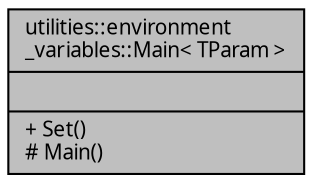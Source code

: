 digraph "utilities::environment_variables::Main&lt; TParam &gt;"
{
 // INTERACTIVE_SVG=YES
  edge [fontname="Verdana",fontsize="10",labelfontname="Verdana",labelfontsize="10"];
  node [fontname="Verdana",fontsize="10",shape=record];
  Node1 [label="{utilities::environment\l_variables::Main\< TParam \>\n||+ Set()\l# Main()\l}",height=0.2,width=0.4,color="black", fillcolor="grey75", style="filled", fontcolor="black"];
}
